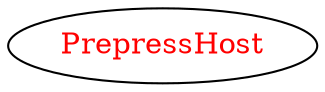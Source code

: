 digraph dependencyGraph {
 concentrate=true;
 ranksep="2.0";
 rankdir="LR"; 
 splines="ortho";
"PrepressHost" [fontcolor="red"];
}
